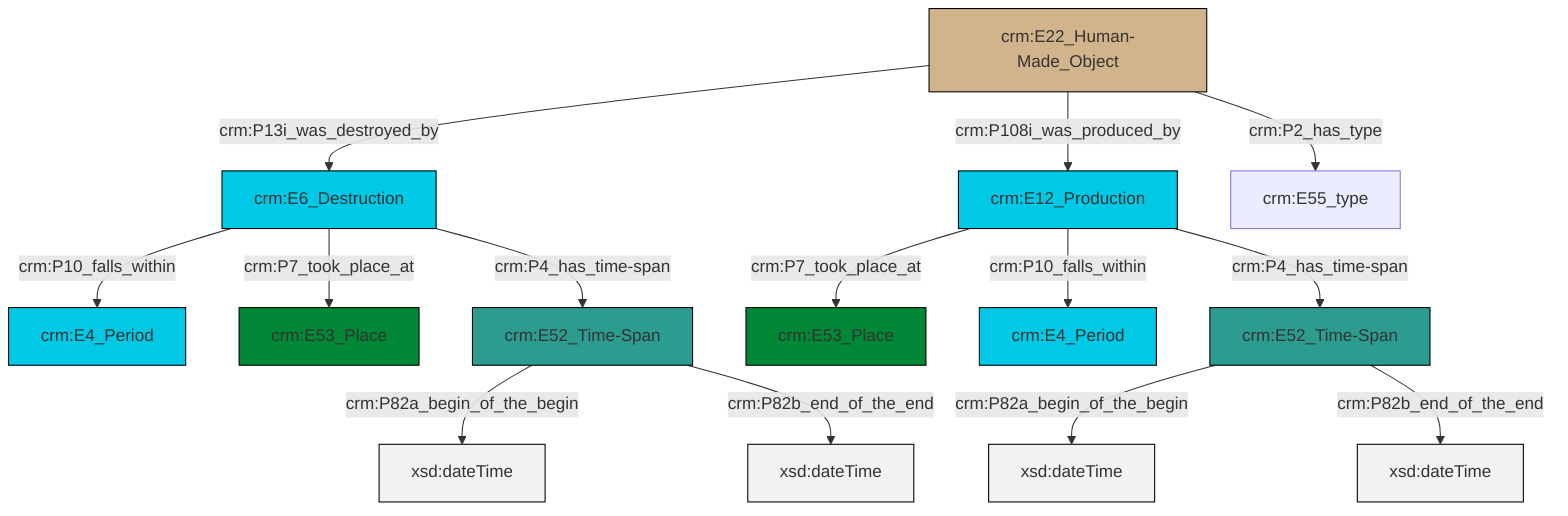 graph TD
classDef Literal fill:#f2f2f2,stroke:#000000;
classDef CRM_Entity fill:#FFFFFF,stroke:#000000;
classDef Temporal_Entity fill:#00C9E6, stroke:#000000;
classDef Type fill:#E18312, stroke:#000000;
classDef Time-Span fill:#2C9C91, stroke:#000000;
classDef Appellation fill:#FFEB7F, stroke:#000000;
classDef Place fill:#008836, stroke:#000000;
classDef Persistent_Item fill:#B266B2, stroke:#000000;
classDef Conceptual_Object fill:#FFD700, stroke:#000000;
classDef Physical_Thing fill:#D2B48C, stroke:#000000;
classDef Actor fill:#f58aad, stroke:#000000;
classDef PC_Classes fill:#4ce600, stroke:#000000;
classDef Multi fill:#cccccc,stroke:#000000;

2["crm:E52_Time-Span"]:::Time-Span -->|crm:P82a_begin_of_the_begin| 3[xsd:dateTime]:::Literal
0["crm:E52_Time-Span"]:::Time-Span -->|crm:P82a_begin_of_the_begin| 4[xsd:dateTime]:::Literal
7["crm:E6_Destruction"]:::Temporal_Entity -->|crm:P10_falls_within| 8["crm:E4_Period"]:::Temporal_Entity
7["crm:E6_Destruction"]:::Temporal_Entity -->|crm:P7_took_place_at| 5["crm:E53_Place"]:::Place
7["crm:E6_Destruction"]:::Temporal_Entity -->|crm:P4_has_time-span| 2["crm:E52_Time-Span"]:::Time-Span
13["crm:E12_Production"]:::Temporal_Entity -->|crm:P7_took_place_at| 14["crm:E53_Place"]:::Place
13["crm:E12_Production"]:::Temporal_Entity -->|crm:P10_falls_within| 11["crm:E4_Period"]:::Temporal_Entity
15["crm:E22_Human-Made_Object"]:::Physical_Thing -->|crm:P13i_was_destroyed_by| 7["crm:E6_Destruction"]:::Temporal_Entity
15["crm:E22_Human-Made_Object"]:::Physical_Thing -->|crm:P108i_was_produced_by| 13["crm:E12_Production"]:::Temporal_Entity
2["crm:E52_Time-Span"]:::Time-Span -->|crm:P82b_end_of_the_end| 18[xsd:dateTime]:::Literal
0["crm:E52_Time-Span"]:::Time-Span -->|crm:P82b_end_of_the_end| 20[xsd:dateTime]:::Literal
15["crm:E22_Human-Made_Object"]:::Physical_Thing -->|crm:P2_has_type| 16["crm:E55_type"]:::Default
13["crm:E12_Production"]:::Temporal_Entity -->|crm:P4_has_time-span| 0["crm:E52_Time-Span"]:::Time-Span